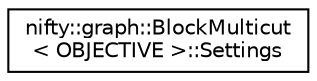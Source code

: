 digraph "Graphical Class Hierarchy"
{
  edge [fontname="Helvetica",fontsize="10",labelfontname="Helvetica",labelfontsize="10"];
  node [fontname="Helvetica",fontsize="10",shape=record];
  rankdir="LR";
  Node1 [label="nifty::graph::BlockMulticut\l\< OBJECTIVE \>::Settings",height=0.2,width=0.4,color="black", fillcolor="white", style="filled",URL="$structnifty_1_1graph_1_1BlockMulticut_1_1Settings.html"];
}
